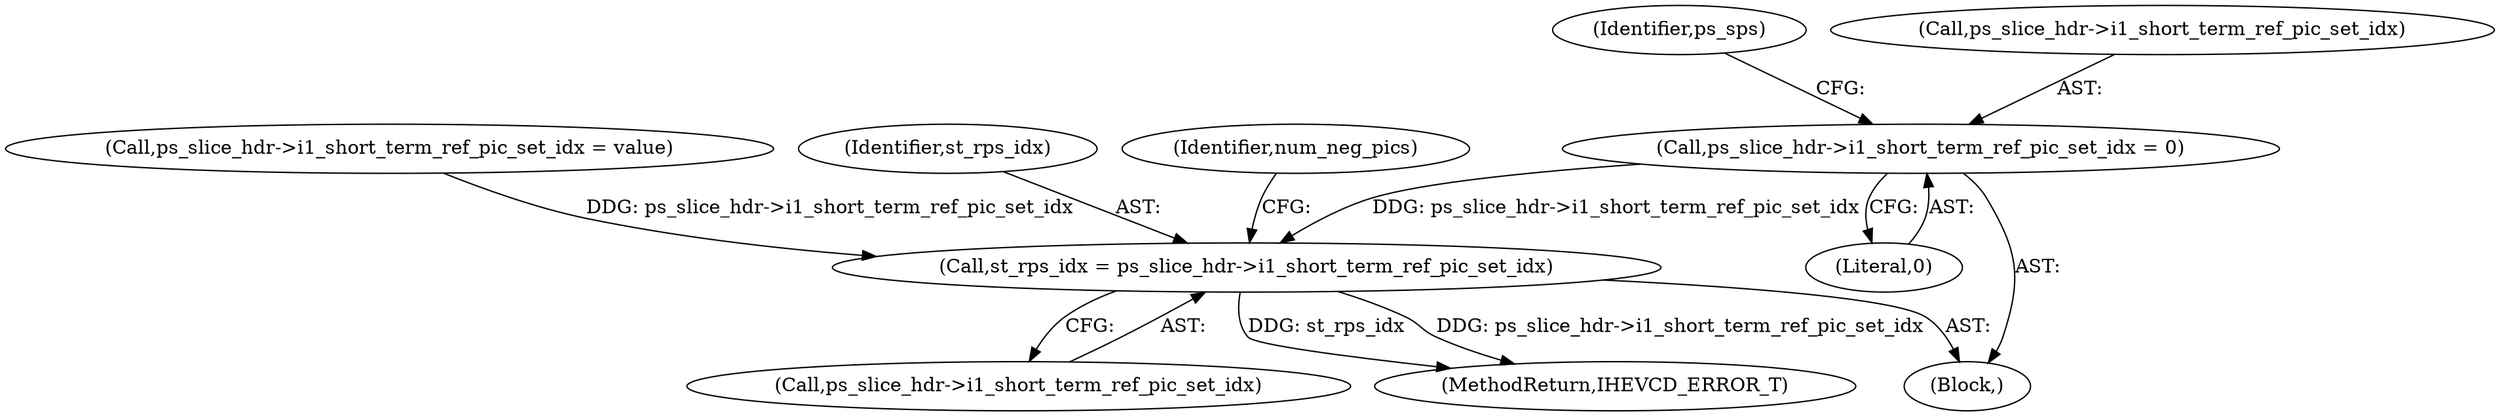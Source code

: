 digraph "0_Android_a1424724a00d62ac5efa0e27953eed66850d662f@pointer" {
"1000712" [label="(Call,ps_slice_hdr->i1_short_term_ref_pic_set_idx = 0)"];
"1000744" [label="(Call,st_rps_idx = ps_slice_hdr->i1_short_term_ref_pic_set_idx)"];
"1000712" [label="(Call,ps_slice_hdr->i1_short_term_ref_pic_set_idx = 0)"];
"1000720" [label="(Identifier,ps_sps)"];
"1000744" [label="(Call,st_rps_idx = ps_slice_hdr->i1_short_term_ref_pic_set_idx)"];
"1000739" [label="(Call,ps_slice_hdr->i1_short_term_ref_pic_set_idx = value)"];
"1000716" [label="(Literal,0)"];
"1000713" [label="(Call,ps_slice_hdr->i1_short_term_ref_pic_set_idx)"];
"1000746" [label="(Call,ps_slice_hdr->i1_short_term_ref_pic_set_idx)"];
"1000745" [label="(Identifier,st_rps_idx)"];
"1002617" [label="(MethodReturn,IHEVCD_ERROR_T)"];
"1000750" [label="(Identifier,num_neg_pics)"];
"1000710" [label="(Block,)"];
"1000712" -> "1000710"  [label="AST: "];
"1000712" -> "1000716"  [label="CFG: "];
"1000713" -> "1000712"  [label="AST: "];
"1000716" -> "1000712"  [label="AST: "];
"1000720" -> "1000712"  [label="CFG: "];
"1000712" -> "1000744"  [label="DDG: ps_slice_hdr->i1_short_term_ref_pic_set_idx"];
"1000744" -> "1000710"  [label="AST: "];
"1000744" -> "1000746"  [label="CFG: "];
"1000745" -> "1000744"  [label="AST: "];
"1000746" -> "1000744"  [label="AST: "];
"1000750" -> "1000744"  [label="CFG: "];
"1000744" -> "1002617"  [label="DDG: st_rps_idx"];
"1000744" -> "1002617"  [label="DDG: ps_slice_hdr->i1_short_term_ref_pic_set_idx"];
"1000739" -> "1000744"  [label="DDG: ps_slice_hdr->i1_short_term_ref_pic_set_idx"];
}
